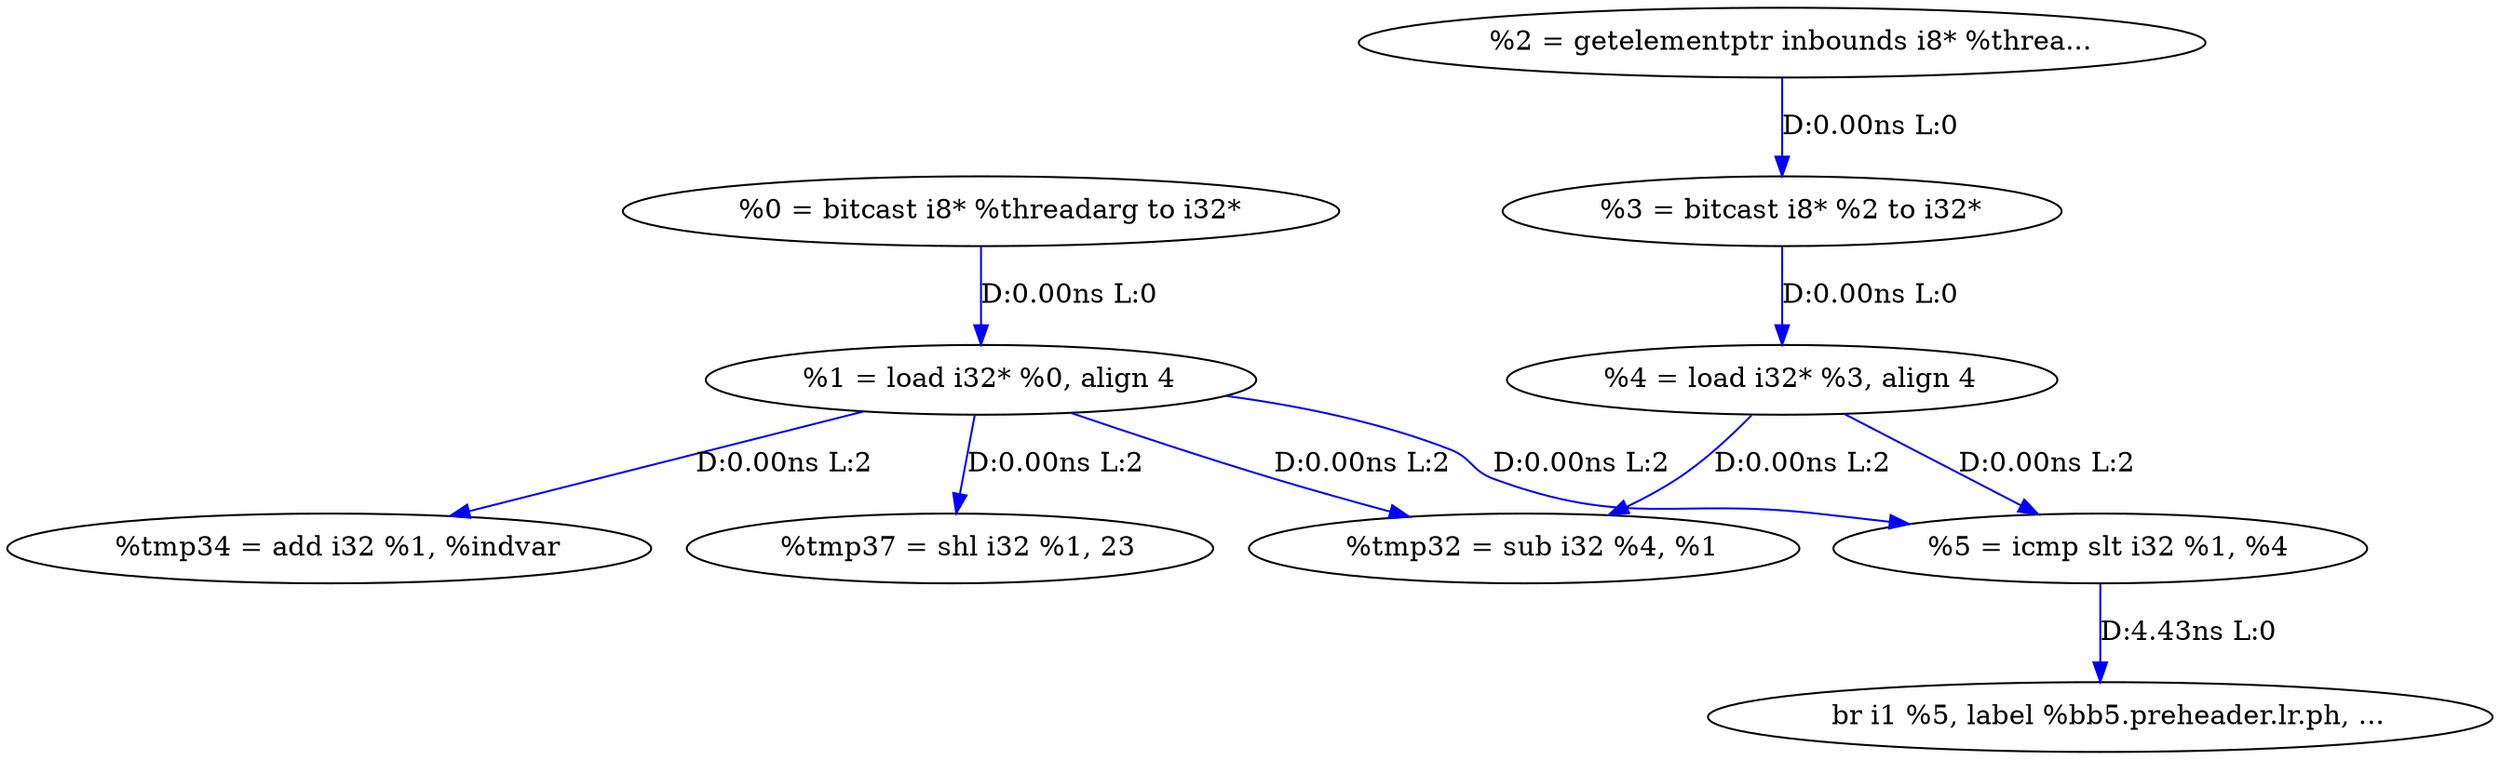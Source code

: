 digraph {
Node0xb1859d0[label="  %1 = load i32* %0, align 4"];
Node0xb194238[label="  %0 = bitcast i8* %threadarg to i32*"];
Node0xb194238 -> Node0xb1859d0[label="D:0.00ns L:0",color=blue];
Node0xb197b78[label="  %tmp34 = add i32 %1, %indvar"];
Node0xb1859d0 -> Node0xb197b78[label="D:0.00ns L:2",color=blue];
Node0xb1948a0[label="  %tmp37 = shl i32 %1, 23"];
Node0xb1859d0 -> Node0xb1948a0[label="D:0.00ns L:2",color=blue];
Node0xb1947c8[label="  %tmp32 = sub i32 %4, %1"];
Node0xb1859d0 -> Node0xb1947c8[label="D:0.00ns L:2",color=blue];
Node0xb194640[label="  %5 = icmp slt i32 %1, %4"];
Node0xb1859d0 -> Node0xb194640[label="D:0.00ns L:2",color=blue];
Node0xb1944e0[label="  %3 = bitcast i8* %2 to i32*"];
Node0xb185dd0[label="  %2 = getelementptr inbounds i8* %threa..."];
Node0xb185dd0 -> Node0xb1944e0[label="D:0.00ns L:0",color=blue];
Node0xb194580[label="  %4 = load i32* %3, align 4"];
Node0xb1944e0 -> Node0xb194580[label="D:0.00ns L:0",color=blue];
Node0xb194580 -> Node0xb1947c8[label="D:0.00ns L:2",color=blue];
Node0xb194580 -> Node0xb194640[label="D:0.00ns L:2",color=blue];
Node0xb194728[label="  br i1 %5, label %bb5.preheader.lr.ph, ..."];
Node0xb194640 -> Node0xb194728[label="D:4.43ns L:0",color=blue];
}
